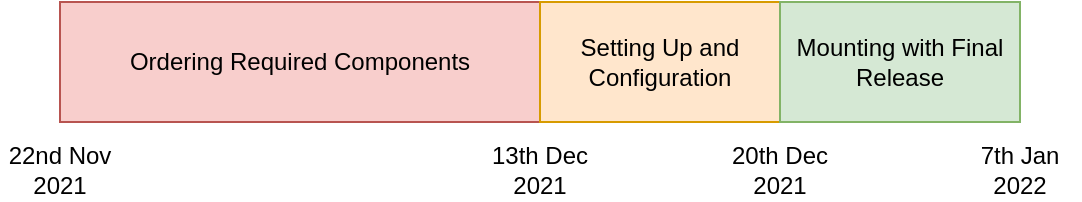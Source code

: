 <mxfile version="15.7.3" type="device"><diagram id="TxtWbe_516tZJO5h1Dgy" name="Page-1"><mxGraphModel dx="1310" dy="811" grid="1" gridSize="10" guides="1" tooltips="1" connect="1" arrows="1" fold="1" page="1" pageScale="1" pageWidth="1169" pageHeight="827" math="0" shadow="0"><root><mxCell id="0"/><mxCell id="1" parent="0"/><mxCell id="mq8zAtAlhCB79AVfSWym-1" value="Ordering Required Components" style="rounded=0;whiteSpace=wrap;html=1;fillColor=#f8cecc;strokeColor=#b85450;" parent="1" vertex="1"><mxGeometry x="280" y="330" width="240" height="60" as="geometry"/></mxCell><mxCell id="mq8zAtAlhCB79AVfSWym-2" value="Setting Up and Configuration" style="rounded=0;whiteSpace=wrap;html=1;fillColor=#ffe6cc;strokeColor=#d79b00;" parent="1" vertex="1"><mxGeometry x="520" y="330" width="120" height="60" as="geometry"/></mxCell><mxCell id="mq8zAtAlhCB79AVfSWym-3" value="Mounting with Final Release" style="rounded=0;whiteSpace=wrap;html=1;fillColor=#d5e8d4;strokeColor=#82b366;" parent="1" vertex="1"><mxGeometry x="640" y="330" width="120" height="60" as="geometry"/></mxCell><mxCell id="mq8zAtAlhCB79AVfSWym-6" value="22nd Nov 2021" style="text;html=1;strokeColor=none;fillColor=none;align=center;verticalAlign=middle;whiteSpace=wrap;rounded=0;" parent="1" vertex="1"><mxGeometry x="250" y="399" width="60" height="30" as="geometry"/></mxCell><mxCell id="mq8zAtAlhCB79AVfSWym-8" value="13th Dec 2021" style="text;html=1;strokeColor=none;fillColor=none;align=center;verticalAlign=middle;whiteSpace=wrap;rounded=0;" parent="1" vertex="1"><mxGeometry x="490" y="399" width="60" height="30" as="geometry"/></mxCell><mxCell id="mq8zAtAlhCB79AVfSWym-9" value="20th Dec 2021" style="text;html=1;strokeColor=none;fillColor=none;align=center;verticalAlign=middle;whiteSpace=wrap;rounded=0;" parent="1" vertex="1"><mxGeometry x="610" y="399" width="60" height="30" as="geometry"/></mxCell><mxCell id="mq8zAtAlhCB79AVfSWym-10" value="7th Jan 2022" style="text;html=1;strokeColor=none;fillColor=none;align=center;verticalAlign=middle;whiteSpace=wrap;rounded=0;" parent="1" vertex="1"><mxGeometry x="730" y="399" width="60" height="30" as="geometry"/></mxCell></root></mxGraphModel></diagram></mxfile>